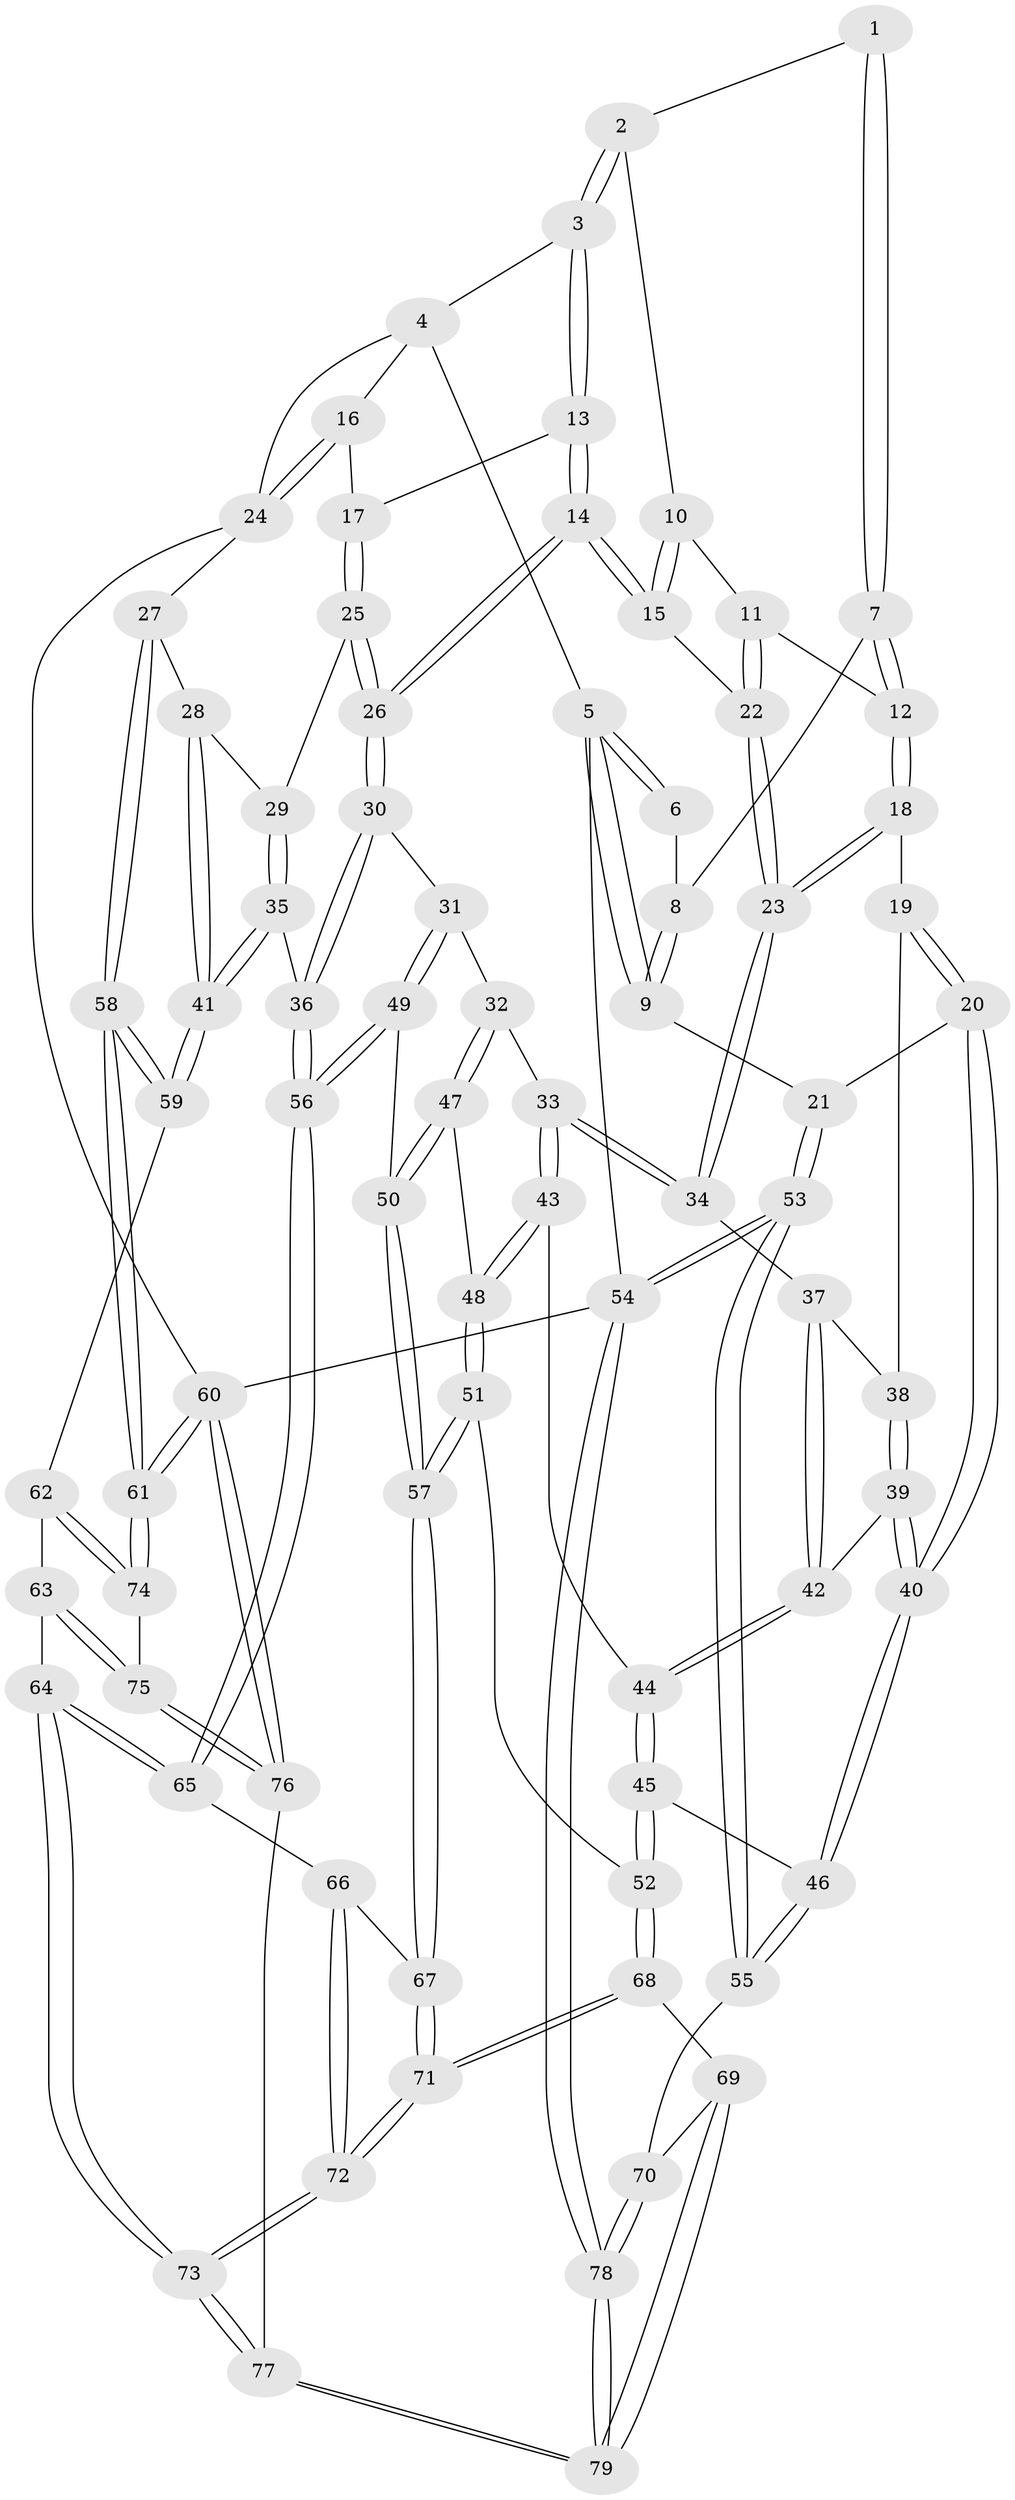 // Generated by graph-tools (version 1.1) at 2025/27/03/09/25 03:27:05]
// undirected, 79 vertices, 194 edges
graph export_dot {
graph [start="1"]
  node [color=gray90,style=filled];
  1 [pos="+0.3460600858070291+0"];
  2 [pos="+0.5058675038537165+0"];
  3 [pos="+0.6812031467145803+0"];
  4 [pos="+0.7194081160539955+0"];
  5 [pos="+0+0"];
  6 [pos="+0.04810857235160808+0"];
  7 [pos="+0.2365116394690756+0.13525401958935543"];
  8 [pos="+0.16036193985163869+0.0777756307454196"];
  9 [pos="+0+0.14423288006244497"];
  10 [pos="+0.48376272079106253+0"];
  11 [pos="+0.4006136367636121+0.1690692685479701"];
  12 [pos="+0.24799839099106397+0.20239578794202137"];
  13 [pos="+0.6572533303807119+0.18033380874184352"];
  14 [pos="+0.5937109329305587+0.270287219459327"];
  15 [pos="+0.5666468959083006+0.26285140103564814"];
  16 [pos="+0.9220493747580233+0.1956580810266565"];
  17 [pos="+0.8888161620927832+0.22964268244505864"];
  18 [pos="+0.22279050310064008+0.24258342256920698"];
  19 [pos="+0.14783385949130895+0.2863166571256332"];
  20 [pos="+0+0.31203383225744336"];
  21 [pos="+0+0.3032612524497543"];
  22 [pos="+0.4918364360664276+0.2585010099771347"];
  23 [pos="+0.3889045183362088+0.3811015580625351"];
  24 [pos="+1+0.19044689518804186"];
  25 [pos="+0.8881191779610255+0.2312900246548872"];
  26 [pos="+0.6804804970830381+0.4479768244658096"];
  27 [pos="+1+0.43943435604422"];
  28 [pos="+0.9785737503311625+0.41998459948179034"];
  29 [pos="+0.9284861822696894+0.387986390015223"];
  30 [pos="+0.679880213080624+0.4686276725152598"];
  31 [pos="+0.5842504378362586+0.4962927010276603"];
  32 [pos="+0.5774864621190933+0.49662899722756004"];
  33 [pos="+0.4391556980406275+0.4837937636042069"];
  34 [pos="+0.39059923413453923+0.40260339206998785"];
  35 [pos="+0.7471963347339722+0.535550326471574"];
  36 [pos="+0.7337563340399387+0.529195408780418"];
  37 [pos="+0.29427551810158603+0.43671724727672434"];
  38 [pos="+0.17164243553761324+0.3319399362034259"];
  39 [pos="+0.21470032618568774+0.500869113387981"];
  40 [pos="+0.17369246172403605+0.5937166300063775"];
  41 [pos="+0.8340661567711029+0.6007678183398383"];
  42 [pos="+0.2703067019667464+0.4729032054511392"];
  43 [pos="+0.3860871637603743+0.5516156131725185"];
  44 [pos="+0.3747904144146898+0.5557080251491302"];
  45 [pos="+0.2925039686686599+0.6104662571842832"];
  46 [pos="+0.17646855690749227+0.6030212639027497"];
  47 [pos="+0.4682667988620137+0.644132677446376"];
  48 [pos="+0.4225400714838759+0.6217322431772722"];
  49 [pos="+0.5336205256000359+0.6592795100563569"];
  50 [pos="+0.49530814917060395+0.6849697566956047"];
  51 [pos="+0.3899530620140838+0.7138692736340696"];
  52 [pos="+0.3507118361311354+0.7252712202390627"];
  53 [pos="+0+0.6716722805776473"];
  54 [pos="+0+1"];
  55 [pos="+0.12189440812919655+0.718407837182201"];
  56 [pos="+0.6323508751135346+0.703114753873674"];
  57 [pos="+0.4846664731099102+0.7376961613029496"];
  58 [pos="+1+0.7591834012490245"];
  59 [pos="+0.9264687291166905+0.698040299717927"];
  60 [pos="+1+1"];
  61 [pos="+1+1"];
  62 [pos="+0.8301418569719273+0.7824081940888504"];
  63 [pos="+0.6469802762667624+0.8131836944234097"];
  64 [pos="+0.6426561817478273+0.8122431673103839"];
  65 [pos="+0.6173998390771204+0.7781277537518777"];
  66 [pos="+0.5209278039487594+0.7716199376250805"];
  67 [pos="+0.49382140930922025+0.7543905085748962"];
  68 [pos="+0.28776224476414636+0.8516280383966057"];
  69 [pos="+0.28509466836908737+0.8519709206004539"];
  70 [pos="+0.15149369553347894+0.787177170382073"];
  71 [pos="+0.35191940440465624+0.8801653500702715"];
  72 [pos="+0.46870272550412545+0.9881868948625342"];
  73 [pos="+0.5130190275960681+1"];
  74 [pos="+0.7940769584959647+0.9185253887065018"];
  75 [pos="+0.7451813654835928+0.9645403307675607"];
  76 [pos="+0.6450311524280116+1"];
  77 [pos="+0.5435837286297109+1"];
  78 [pos="+0+1"];
  79 [pos="+0.07596651692723022+1"];
  1 -- 2;
  1 -- 7;
  1 -- 7;
  2 -- 3;
  2 -- 3;
  2 -- 10;
  3 -- 4;
  3 -- 13;
  3 -- 13;
  4 -- 5;
  4 -- 16;
  4 -- 24;
  5 -- 6;
  5 -- 6;
  5 -- 9;
  5 -- 9;
  5 -- 54;
  6 -- 8;
  7 -- 8;
  7 -- 12;
  7 -- 12;
  8 -- 9;
  8 -- 9;
  9 -- 21;
  10 -- 11;
  10 -- 15;
  10 -- 15;
  11 -- 12;
  11 -- 22;
  11 -- 22;
  12 -- 18;
  12 -- 18;
  13 -- 14;
  13 -- 14;
  13 -- 17;
  14 -- 15;
  14 -- 15;
  14 -- 26;
  14 -- 26;
  15 -- 22;
  16 -- 17;
  16 -- 24;
  16 -- 24;
  17 -- 25;
  17 -- 25;
  18 -- 19;
  18 -- 23;
  18 -- 23;
  19 -- 20;
  19 -- 20;
  19 -- 38;
  20 -- 21;
  20 -- 40;
  20 -- 40;
  21 -- 53;
  21 -- 53;
  22 -- 23;
  22 -- 23;
  23 -- 34;
  23 -- 34;
  24 -- 27;
  24 -- 60;
  25 -- 26;
  25 -- 26;
  25 -- 29;
  26 -- 30;
  26 -- 30;
  27 -- 28;
  27 -- 58;
  27 -- 58;
  28 -- 29;
  28 -- 41;
  28 -- 41;
  29 -- 35;
  29 -- 35;
  30 -- 31;
  30 -- 36;
  30 -- 36;
  31 -- 32;
  31 -- 49;
  31 -- 49;
  32 -- 33;
  32 -- 47;
  32 -- 47;
  33 -- 34;
  33 -- 34;
  33 -- 43;
  33 -- 43;
  34 -- 37;
  35 -- 36;
  35 -- 41;
  35 -- 41;
  36 -- 56;
  36 -- 56;
  37 -- 38;
  37 -- 42;
  37 -- 42;
  38 -- 39;
  38 -- 39;
  39 -- 40;
  39 -- 40;
  39 -- 42;
  40 -- 46;
  40 -- 46;
  41 -- 59;
  41 -- 59;
  42 -- 44;
  42 -- 44;
  43 -- 44;
  43 -- 48;
  43 -- 48;
  44 -- 45;
  44 -- 45;
  45 -- 46;
  45 -- 52;
  45 -- 52;
  46 -- 55;
  46 -- 55;
  47 -- 48;
  47 -- 50;
  47 -- 50;
  48 -- 51;
  48 -- 51;
  49 -- 50;
  49 -- 56;
  49 -- 56;
  50 -- 57;
  50 -- 57;
  51 -- 52;
  51 -- 57;
  51 -- 57;
  52 -- 68;
  52 -- 68;
  53 -- 54;
  53 -- 54;
  53 -- 55;
  53 -- 55;
  54 -- 78;
  54 -- 78;
  54 -- 60;
  55 -- 70;
  56 -- 65;
  56 -- 65;
  57 -- 67;
  57 -- 67;
  58 -- 59;
  58 -- 59;
  58 -- 61;
  58 -- 61;
  59 -- 62;
  60 -- 61;
  60 -- 61;
  60 -- 76;
  60 -- 76;
  61 -- 74;
  61 -- 74;
  62 -- 63;
  62 -- 74;
  62 -- 74;
  63 -- 64;
  63 -- 75;
  63 -- 75;
  64 -- 65;
  64 -- 65;
  64 -- 73;
  64 -- 73;
  65 -- 66;
  66 -- 67;
  66 -- 72;
  66 -- 72;
  67 -- 71;
  67 -- 71;
  68 -- 69;
  68 -- 71;
  68 -- 71;
  69 -- 70;
  69 -- 79;
  69 -- 79;
  70 -- 78;
  70 -- 78;
  71 -- 72;
  71 -- 72;
  72 -- 73;
  72 -- 73;
  73 -- 77;
  73 -- 77;
  74 -- 75;
  75 -- 76;
  75 -- 76;
  76 -- 77;
  77 -- 79;
  77 -- 79;
  78 -- 79;
  78 -- 79;
}
